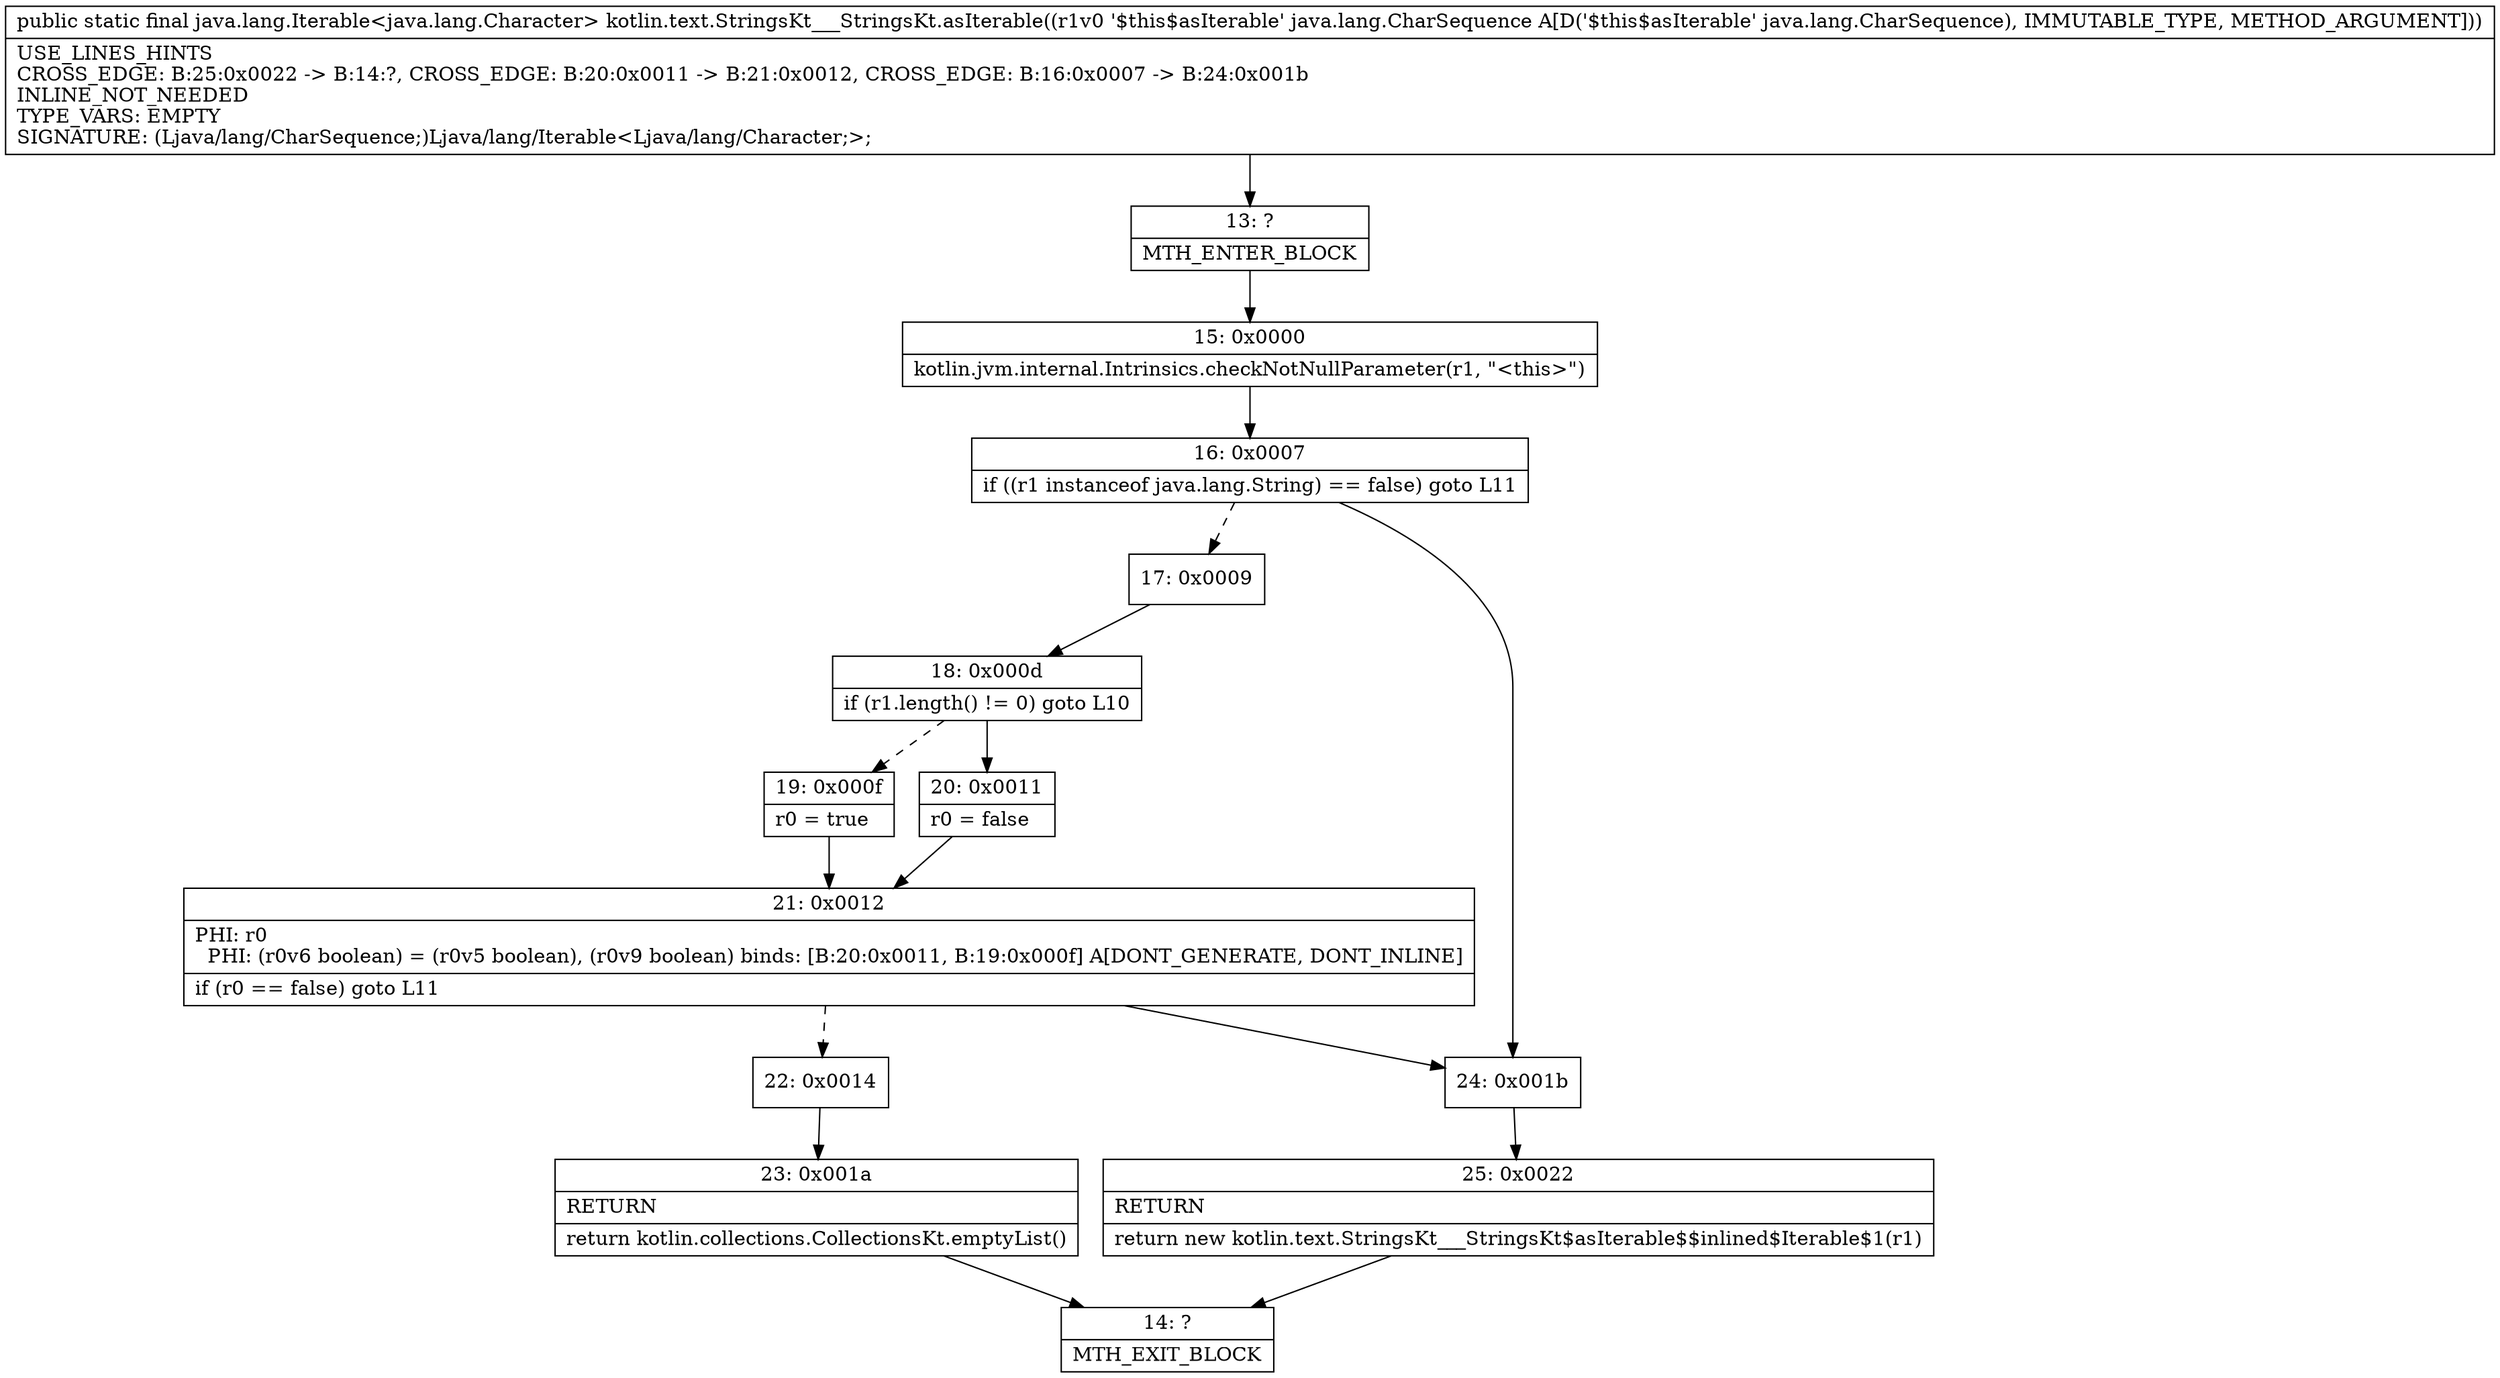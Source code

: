 digraph "CFG forkotlin.text.StringsKt___StringsKt.asIterable(Ljava\/lang\/CharSequence;)Ljava\/lang\/Iterable;" {
Node_13 [shape=record,label="{13\:\ ?|MTH_ENTER_BLOCK\l}"];
Node_15 [shape=record,label="{15\:\ 0x0000|kotlin.jvm.internal.Intrinsics.checkNotNullParameter(r1, \"\<this\>\")\l}"];
Node_16 [shape=record,label="{16\:\ 0x0007|if ((r1 instanceof java.lang.String) == false) goto L11\l}"];
Node_17 [shape=record,label="{17\:\ 0x0009}"];
Node_18 [shape=record,label="{18\:\ 0x000d|if (r1.length() != 0) goto L10\l}"];
Node_19 [shape=record,label="{19\:\ 0x000f|r0 = true\l}"];
Node_21 [shape=record,label="{21\:\ 0x0012|PHI: r0 \l  PHI: (r0v6 boolean) = (r0v5 boolean), (r0v9 boolean) binds: [B:20:0x0011, B:19:0x000f] A[DONT_GENERATE, DONT_INLINE]\l|if (r0 == false) goto L11\l}"];
Node_22 [shape=record,label="{22\:\ 0x0014}"];
Node_23 [shape=record,label="{23\:\ 0x001a|RETURN\l|return kotlin.collections.CollectionsKt.emptyList()\l}"];
Node_14 [shape=record,label="{14\:\ ?|MTH_EXIT_BLOCK\l}"];
Node_20 [shape=record,label="{20\:\ 0x0011|r0 = false\l}"];
Node_24 [shape=record,label="{24\:\ 0x001b}"];
Node_25 [shape=record,label="{25\:\ 0x0022|RETURN\l|return new kotlin.text.StringsKt___StringsKt$asIterable$$inlined$Iterable$1(r1)\l}"];
MethodNode[shape=record,label="{public static final java.lang.Iterable\<java.lang.Character\> kotlin.text.StringsKt___StringsKt.asIterable((r1v0 '$this$asIterable' java.lang.CharSequence A[D('$this$asIterable' java.lang.CharSequence), IMMUTABLE_TYPE, METHOD_ARGUMENT]))  | USE_LINES_HINTS\lCROSS_EDGE: B:25:0x0022 \-\> B:14:?, CROSS_EDGE: B:20:0x0011 \-\> B:21:0x0012, CROSS_EDGE: B:16:0x0007 \-\> B:24:0x001b\lINLINE_NOT_NEEDED\lTYPE_VARS: EMPTY\lSIGNATURE: (Ljava\/lang\/CharSequence;)Ljava\/lang\/Iterable\<Ljava\/lang\/Character;\>;\l}"];
MethodNode -> Node_13;Node_13 -> Node_15;
Node_15 -> Node_16;
Node_16 -> Node_17[style=dashed];
Node_16 -> Node_24;
Node_17 -> Node_18;
Node_18 -> Node_19[style=dashed];
Node_18 -> Node_20;
Node_19 -> Node_21;
Node_21 -> Node_22[style=dashed];
Node_21 -> Node_24;
Node_22 -> Node_23;
Node_23 -> Node_14;
Node_20 -> Node_21;
Node_24 -> Node_25;
Node_25 -> Node_14;
}

